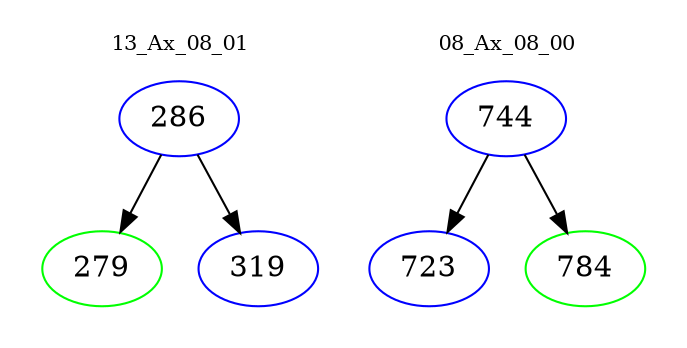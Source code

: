 digraph{
subgraph cluster_0 {
color = white
label = "13_Ax_08_01";
fontsize=10;
T0_286 [label="286", color="blue"]
T0_286 -> T0_279 [color="black"]
T0_279 [label="279", color="green"]
T0_286 -> T0_319 [color="black"]
T0_319 [label="319", color="blue"]
}
subgraph cluster_1 {
color = white
label = "08_Ax_08_00";
fontsize=10;
T1_744 [label="744", color="blue"]
T1_744 -> T1_723 [color="black"]
T1_723 [label="723", color="blue"]
T1_744 -> T1_784 [color="black"]
T1_784 [label="784", color="green"]
}
}
